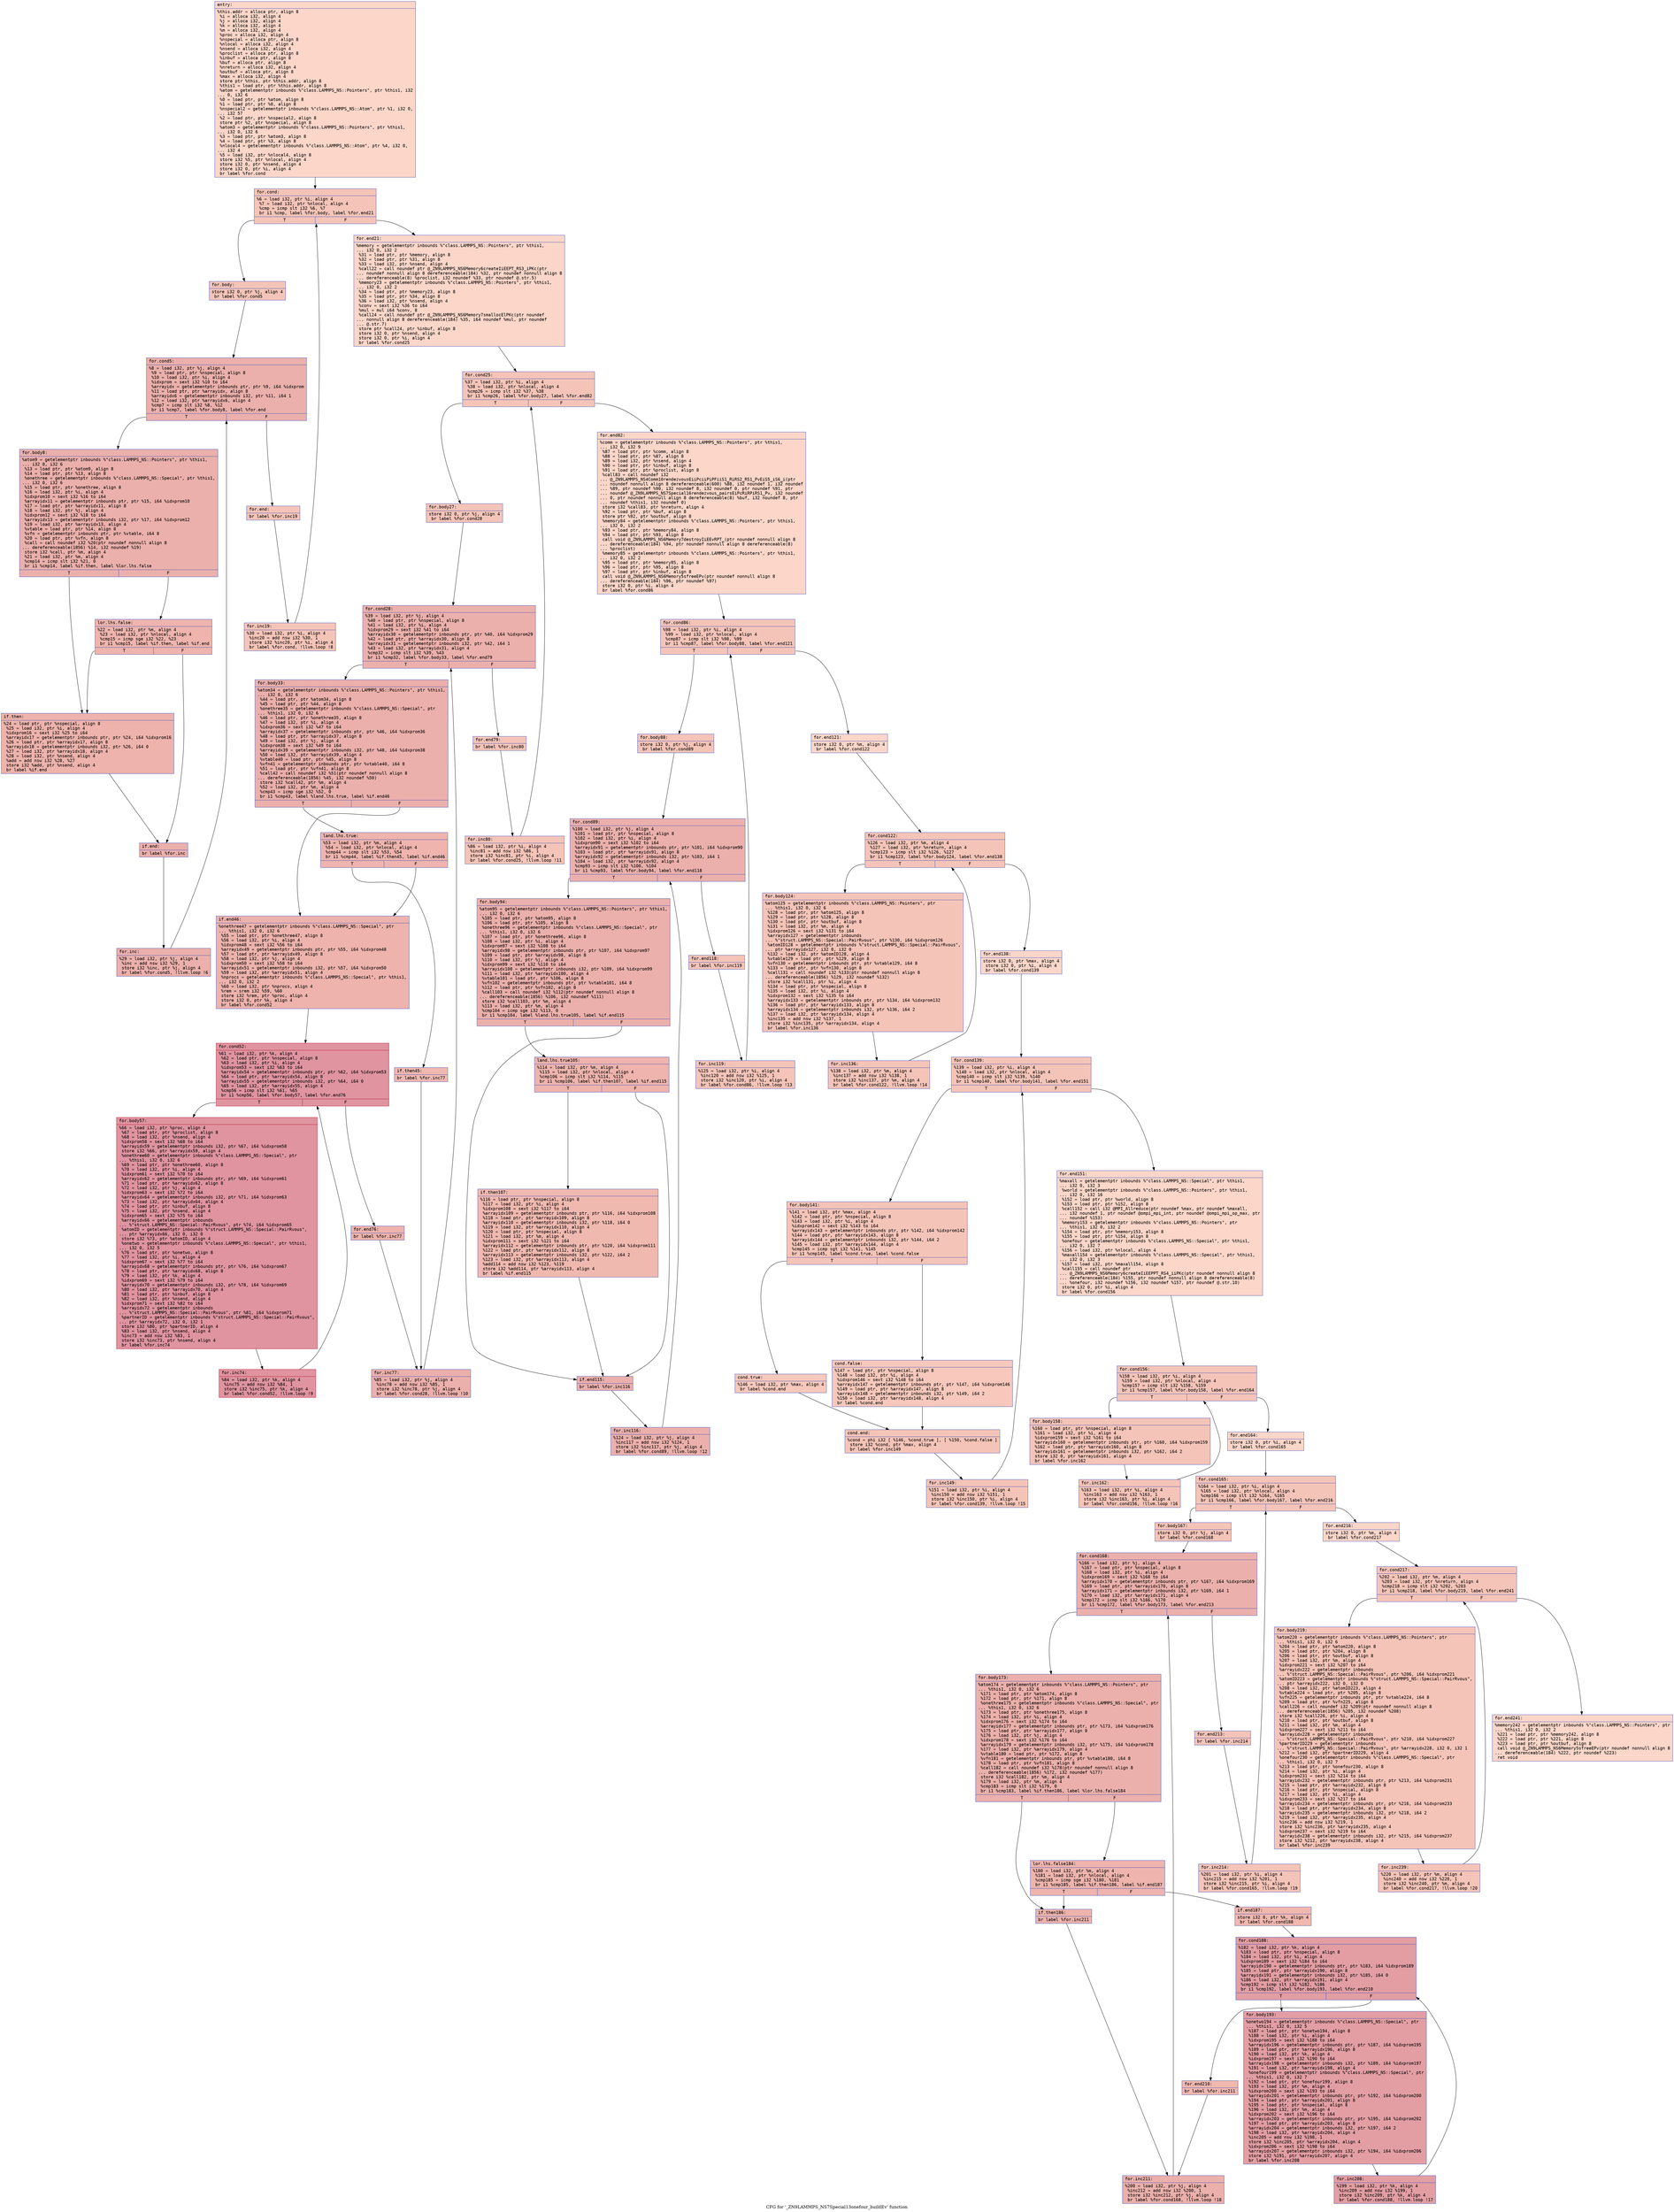 digraph "CFG for '_ZN9LAMMPS_NS7Special13onefour_buildEv' function" {
	label="CFG for '_ZN9LAMMPS_NS7Special13onefour_buildEv' function";

	Node0x555def897f60 [shape=record,color="#3d50c3ff", style=filled, fillcolor="#f6a38570" fontname="Courier",label="{entry:\l|  %this.addr = alloca ptr, align 8\l  %i = alloca i32, align 4\l  %j = alloca i32, align 4\l  %k = alloca i32, align 4\l  %m = alloca i32, align 4\l  %proc = alloca i32, align 4\l  %nspecial = alloca ptr, align 8\l  %nlocal = alloca i32, align 4\l  %nsend = alloca i32, align 4\l  %proclist = alloca ptr, align 8\l  %inbuf = alloca ptr, align 8\l  %buf = alloca ptr, align 8\l  %nreturn = alloca i32, align 4\l  %outbuf = alloca ptr, align 8\l  %max = alloca i32, align 4\l  store ptr %this, ptr %this.addr, align 8\l  %this1 = load ptr, ptr %this.addr, align 8\l  %atom = getelementptr inbounds %\"class.LAMMPS_NS::Pointers\", ptr %this1, i32\l... 0, i32 6\l  %0 = load ptr, ptr %atom, align 8\l  %1 = load ptr, ptr %0, align 8\l  %nspecial2 = getelementptr inbounds %\"class.LAMMPS_NS::Atom\", ptr %1, i32 0,\l... i32 57\l  %2 = load ptr, ptr %nspecial2, align 8\l  store ptr %2, ptr %nspecial, align 8\l  %atom3 = getelementptr inbounds %\"class.LAMMPS_NS::Pointers\", ptr %this1,\l... i32 0, i32 6\l  %3 = load ptr, ptr %atom3, align 8\l  %4 = load ptr, ptr %3, align 8\l  %nlocal4 = getelementptr inbounds %\"class.LAMMPS_NS::Atom\", ptr %4, i32 0,\l... i32 4\l  %5 = load i32, ptr %nlocal4, align 8\l  store i32 %5, ptr %nlocal, align 4\l  store i32 0, ptr %nsend, align 4\l  store i32 0, ptr %i, align 4\l  br label %for.cond\l}"];
	Node0x555def897f60 -> Node0x555def899460[tooltip="entry -> for.cond\nProbability 100.00%" ];
	Node0x555def899460 [shape=record,color="#3d50c3ff", style=filled, fillcolor="#e97a5f70" fontname="Courier",label="{for.cond:\l|  %6 = load i32, ptr %i, align 4\l  %7 = load i32, ptr %nlocal, align 4\l  %cmp = icmp slt i32 %6, %7\l  br i1 %cmp, label %for.body, label %for.end21\l|{<s0>T|<s1>F}}"];
	Node0x555def899460:s0 -> Node0x555def899700[tooltip="for.cond -> for.body\nProbability 96.88%" ];
	Node0x555def899460:s1 -> Node0x555def8985f0[tooltip="for.cond -> for.end21\nProbability 3.12%" ];
	Node0x555def899700 [shape=record,color="#3d50c3ff", style=filled, fillcolor="#e97a5f70" fontname="Courier",label="{for.body:\l|  store i32 0, ptr %j, align 4\l  br label %for.cond5\l}"];
	Node0x555def899700 -> Node0x555def899b40[tooltip="for.body -> for.cond5\nProbability 100.00%" ];
	Node0x555def899b40 [shape=record,color="#3d50c3ff", style=filled, fillcolor="#d24b4070" fontname="Courier",label="{for.cond5:\l|  %8 = load i32, ptr %j, align 4\l  %9 = load ptr, ptr %nspecial, align 8\l  %10 = load i32, ptr %i, align 4\l  %idxprom = sext i32 %10 to i64\l  %arrayidx = getelementptr inbounds ptr, ptr %9, i64 %idxprom\l  %11 = load ptr, ptr %arrayidx, align 8\l  %arrayidx6 = getelementptr inbounds i32, ptr %11, i64 1\l  %12 = load i32, ptr %arrayidx6, align 4\l  %cmp7 = icmp slt i32 %8, %12\l  br i1 %cmp7, label %for.body8, label %for.end\l|{<s0>T|<s1>F}}"];
	Node0x555def899b40:s0 -> Node0x555def89a120[tooltip="for.cond5 -> for.body8\nProbability 96.88%" ];
	Node0x555def899b40:s1 -> Node0x555def89a1a0[tooltip="for.cond5 -> for.end\nProbability 3.12%" ];
	Node0x555def89a120 [shape=record,color="#3d50c3ff", style=filled, fillcolor="#d24b4070" fontname="Courier",label="{for.body8:\l|  %atom9 = getelementptr inbounds %\"class.LAMMPS_NS::Pointers\", ptr %this1,\l... i32 0, i32 6\l  %13 = load ptr, ptr %atom9, align 8\l  %14 = load ptr, ptr %13, align 8\l  %onethree = getelementptr inbounds %\"class.LAMMPS_NS::Special\", ptr %this1,\l... i32 0, i32 6\l  %15 = load ptr, ptr %onethree, align 8\l  %16 = load i32, ptr %i, align 4\l  %idxprom10 = sext i32 %16 to i64\l  %arrayidx11 = getelementptr inbounds ptr, ptr %15, i64 %idxprom10\l  %17 = load ptr, ptr %arrayidx11, align 8\l  %18 = load i32, ptr %j, align 4\l  %idxprom12 = sext i32 %18 to i64\l  %arrayidx13 = getelementptr inbounds i32, ptr %17, i64 %idxprom12\l  %19 = load i32, ptr %arrayidx13, align 4\l  %vtable = load ptr, ptr %14, align 8\l  %vfn = getelementptr inbounds ptr, ptr %vtable, i64 8\l  %20 = load ptr, ptr %vfn, align 8\l  %call = call noundef i32 %20(ptr noundef nonnull align 8\l... dereferenceable(1856) %14, i32 noundef %19)\l  store i32 %call, ptr %m, align 4\l  %21 = load i32, ptr %m, align 4\l  %cmp14 = icmp slt i32 %21, 0\l  br i1 %cmp14, label %if.then, label %lor.lhs.false\l|{<s0>T|<s1>F}}"];
	Node0x555def89a120:s0 -> Node0x555def89afd0[tooltip="for.body8 -> if.then\nProbability 37.50%" ];
	Node0x555def89a120:s1 -> Node0x555def89b040[tooltip="for.body8 -> lor.lhs.false\nProbability 62.50%" ];
	Node0x555def89b040 [shape=record,color="#3d50c3ff", style=filled, fillcolor="#d8564670" fontname="Courier",label="{lor.lhs.false:\l|  %22 = load i32, ptr %m, align 4\l  %23 = load i32, ptr %nlocal, align 4\l  %cmp15 = icmp sge i32 %22, %23\l  br i1 %cmp15, label %if.then, label %if.end\l|{<s0>T|<s1>F}}"];
	Node0x555def89b040:s0 -> Node0x555def89afd0[tooltip="lor.lhs.false -> if.then\nProbability 50.00%" ];
	Node0x555def89b040:s1 -> Node0x555def89b320[tooltip="lor.lhs.false -> if.end\nProbability 50.00%" ];
	Node0x555def89afd0 [shape=record,color="#3d50c3ff", style=filled, fillcolor="#d6524470" fontname="Courier",label="{if.then:\l|  %24 = load ptr, ptr %nspecial, align 8\l  %25 = load i32, ptr %i, align 4\l  %idxprom16 = sext i32 %25 to i64\l  %arrayidx17 = getelementptr inbounds ptr, ptr %24, i64 %idxprom16\l  %26 = load ptr, ptr %arrayidx17, align 8\l  %arrayidx18 = getelementptr inbounds i32, ptr %26, i64 0\l  %27 = load i32, ptr %arrayidx18, align 4\l  %28 = load i32, ptr %nsend, align 4\l  %add = add nsw i32 %28, %27\l  store i32 %add, ptr %nsend, align 4\l  br label %if.end\l}"];
	Node0x555def89afd0 -> Node0x555def89b320[tooltip="if.then -> if.end\nProbability 100.00%" ];
	Node0x555def89b320 [shape=record,color="#3d50c3ff", style=filled, fillcolor="#d24b4070" fontname="Courier",label="{if.end:\l|  br label %for.inc\l}"];
	Node0x555def89b320 -> Node0x555def89b7c0[tooltip="if.end -> for.inc\nProbability 100.00%" ];
	Node0x555def89b7c0 [shape=record,color="#3d50c3ff", style=filled, fillcolor="#d24b4070" fontname="Courier",label="{for.inc:\l|  %29 = load i32, ptr %j, align 4\l  %inc = add nsw i32 %29, 1\l  store i32 %inc, ptr %j, align 4\l  br label %for.cond5, !llvm.loop !6\l}"];
	Node0x555def89b7c0 -> Node0x555def899b40[tooltip="for.inc -> for.cond5\nProbability 100.00%" ];
	Node0x555def89a1a0 [shape=record,color="#3d50c3ff", style=filled, fillcolor="#e97a5f70" fontname="Courier",label="{for.end:\l|  br label %for.inc19\l}"];
	Node0x555def89a1a0 -> Node0x555def89bc10[tooltip="for.end -> for.inc19\nProbability 100.00%" ];
	Node0x555def89bc10 [shape=record,color="#3d50c3ff", style=filled, fillcolor="#e97a5f70" fontname="Courier",label="{for.inc19:\l|  %30 = load i32, ptr %i, align 4\l  %inc20 = add nsw i32 %30, 1\l  store i32 %inc20, ptr %i, align 4\l  br label %for.cond, !llvm.loop !8\l}"];
	Node0x555def89bc10 -> Node0x555def899460[tooltip="for.inc19 -> for.cond\nProbability 100.00%" ];
	Node0x555def8985f0 [shape=record,color="#3d50c3ff", style=filled, fillcolor="#f6a38570" fontname="Courier",label="{for.end21:\l|  %memory = getelementptr inbounds %\"class.LAMMPS_NS::Pointers\", ptr %this1,\l... i32 0, i32 2\l  %31 = load ptr, ptr %memory, align 8\l  %32 = load ptr, ptr %31, align 8\l  %33 = load i32, ptr %nsend, align 4\l  %call22 = call noundef ptr @_ZN9LAMMPS_NS6Memory6createIiEEPT_RS3_iPKc(ptr\l... noundef nonnull align 8 dereferenceable(184) %32, ptr noundef nonnull align 8\l... dereferenceable(8) %proclist, i32 noundef %33, ptr noundef @.str.5)\l  %memory23 = getelementptr inbounds %\"class.LAMMPS_NS::Pointers\", ptr %this1,\l... i32 0, i32 2\l  %34 = load ptr, ptr %memory23, align 8\l  %35 = load ptr, ptr %34, align 8\l  %36 = load i32, ptr %nsend, align 4\l  %conv = sext i32 %36 to i64\l  %mul = mul i64 %conv, 8\l  %call24 = call noundef ptr @_ZN9LAMMPS_NS6Memory7smallocElPKc(ptr noundef\l... nonnull align 8 dereferenceable(184) %35, i64 noundef %mul, ptr noundef\l... @.str.7)\l  store ptr %call24, ptr %inbuf, align 8\l  store i32 0, ptr %nsend, align 4\l  store i32 0, ptr %i, align 4\l  br label %for.cond25\l}"];
	Node0x555def8985f0 -> Node0x555def8c00a0[tooltip="for.end21 -> for.cond25\nProbability 100.00%" ];
	Node0x555def8c00a0 [shape=record,color="#3d50c3ff", style=filled, fillcolor="#e97a5f70" fontname="Courier",label="{for.cond25:\l|  %37 = load i32, ptr %i, align 4\l  %38 = load i32, ptr %nlocal, align 4\l  %cmp26 = icmp slt i32 %37, %38\l  br i1 %cmp26, label %for.body27, label %for.end82\l|{<s0>T|<s1>F}}"];
	Node0x555def8c00a0:s0 -> Node0x555def8c02f0[tooltip="for.cond25 -> for.body27\nProbability 96.88%" ];
	Node0x555def8c00a0:s1 -> Node0x555def8c0340[tooltip="for.cond25 -> for.end82\nProbability 3.12%" ];
	Node0x555def8c02f0 [shape=record,color="#3d50c3ff", style=filled, fillcolor="#e97a5f70" fontname="Courier",label="{for.body27:\l|  store i32 0, ptr %j, align 4\l  br label %for.cond28\l}"];
	Node0x555def8c02f0 -> Node0x555def8c0510[tooltip="for.body27 -> for.cond28\nProbability 100.00%" ];
	Node0x555def8c0510 [shape=record,color="#3d50c3ff", style=filled, fillcolor="#d24b4070" fontname="Courier",label="{for.cond28:\l|  %39 = load i32, ptr %j, align 4\l  %40 = load ptr, ptr %nspecial, align 8\l  %41 = load i32, ptr %i, align 4\l  %idxprom29 = sext i32 %41 to i64\l  %arrayidx30 = getelementptr inbounds ptr, ptr %40, i64 %idxprom29\l  %42 = load ptr, ptr %arrayidx30, align 8\l  %arrayidx31 = getelementptr inbounds i32, ptr %42, i64 1\l  %43 = load i32, ptr %arrayidx31, align 4\l  %cmp32 = icmp slt i32 %39, %43\l  br i1 %cmp32, label %for.body33, label %for.end79\l|{<s0>T|<s1>F}}"];
	Node0x555def8c0510:s0 -> Node0x555def8c0b70[tooltip="for.cond28 -> for.body33\nProbability 96.88%" ];
	Node0x555def8c0510:s1 -> Node0x555def8c0bf0[tooltip="for.cond28 -> for.end79\nProbability 3.12%" ];
	Node0x555def8c0b70 [shape=record,color="#3d50c3ff", style=filled, fillcolor="#d24b4070" fontname="Courier",label="{for.body33:\l|  %atom34 = getelementptr inbounds %\"class.LAMMPS_NS::Pointers\", ptr %this1,\l... i32 0, i32 6\l  %44 = load ptr, ptr %atom34, align 8\l  %45 = load ptr, ptr %44, align 8\l  %onethree35 = getelementptr inbounds %\"class.LAMMPS_NS::Special\", ptr\l... %this1, i32 0, i32 6\l  %46 = load ptr, ptr %onethree35, align 8\l  %47 = load i32, ptr %i, align 4\l  %idxprom36 = sext i32 %47 to i64\l  %arrayidx37 = getelementptr inbounds ptr, ptr %46, i64 %idxprom36\l  %48 = load ptr, ptr %arrayidx37, align 8\l  %49 = load i32, ptr %j, align 4\l  %idxprom38 = sext i32 %49 to i64\l  %arrayidx39 = getelementptr inbounds i32, ptr %48, i64 %idxprom38\l  %50 = load i32, ptr %arrayidx39, align 4\l  %vtable40 = load ptr, ptr %45, align 8\l  %vfn41 = getelementptr inbounds ptr, ptr %vtable40, i64 8\l  %51 = load ptr, ptr %vfn41, align 8\l  %call42 = call noundef i32 %51(ptr noundef nonnull align 8\l... dereferenceable(1856) %45, i32 noundef %50)\l  store i32 %call42, ptr %m, align 4\l  %52 = load i32, ptr %m, align 4\l  %cmp43 = icmp sge i32 %52, 0\l  br i1 %cmp43, label %land.lhs.true, label %if.end46\l|{<s0>T|<s1>F}}"];
	Node0x555def8c0b70:s0 -> Node0x555def8c2250[tooltip="for.body33 -> land.lhs.true\nProbability 50.00%" ];
	Node0x555def8c0b70:s1 -> Node0x555def8c22d0[tooltip="for.body33 -> if.end46\nProbability 50.00%" ];
	Node0x555def8c2250 [shape=record,color="#3d50c3ff", style=filled, fillcolor="#d8564670" fontname="Courier",label="{land.lhs.true:\l|  %53 = load i32, ptr %m, align 4\l  %54 = load i32, ptr %nlocal, align 4\l  %cmp44 = icmp slt i32 %53, %54\l  br i1 %cmp44, label %if.then45, label %if.end46\l|{<s0>T|<s1>F}}"];
	Node0x555def8c2250:s0 -> Node0x555def8c25b0[tooltip="land.lhs.true -> if.then45\nProbability 50.00%" ];
	Node0x555def8c2250:s1 -> Node0x555def8c22d0[tooltip="land.lhs.true -> if.end46\nProbability 50.00%" ];
	Node0x555def8c25b0 [shape=record,color="#3d50c3ff", style=filled, fillcolor="#de614d70" fontname="Courier",label="{if.then45:\l|  br label %for.inc77\l}"];
	Node0x555def8c25b0 -> Node0x555def8c26e0[tooltip="if.then45 -> for.inc77\nProbability 100.00%" ];
	Node0x555def8c22d0 [shape=record,color="#3d50c3ff", style=filled, fillcolor="#d6524470" fontname="Courier",label="{if.end46:\l|  %onethree47 = getelementptr inbounds %\"class.LAMMPS_NS::Special\", ptr\l... %this1, i32 0, i32 6\l  %55 = load ptr, ptr %onethree47, align 8\l  %56 = load i32, ptr %i, align 4\l  %idxprom48 = sext i32 %56 to i64\l  %arrayidx49 = getelementptr inbounds ptr, ptr %55, i64 %idxprom48\l  %57 = load ptr, ptr %arrayidx49, align 8\l  %58 = load i32, ptr %j, align 4\l  %idxprom50 = sext i32 %58 to i64\l  %arrayidx51 = getelementptr inbounds i32, ptr %57, i64 %idxprom50\l  %59 = load i32, ptr %arrayidx51, align 4\l  %nprocs = getelementptr inbounds %\"class.LAMMPS_NS::Special\", ptr %this1,\l... i32 0, i32 2\l  %60 = load i32, ptr %nprocs, align 4\l  %rem = srem i32 %59, %60\l  store i32 %rem, ptr %proc, align 4\l  store i32 0, ptr %k, align 4\l  br label %for.cond52\l}"];
	Node0x555def8c22d0 -> Node0x555def8c3170[tooltip="if.end46 -> for.cond52\nProbability 100.00%" ];
	Node0x555def8c3170 [shape=record,color="#b70d28ff", style=filled, fillcolor="#b70d2870" fontname="Courier",label="{for.cond52:\l|  %61 = load i32, ptr %k, align 4\l  %62 = load ptr, ptr %nspecial, align 8\l  %63 = load i32, ptr %i, align 4\l  %idxprom53 = sext i32 %63 to i64\l  %arrayidx54 = getelementptr inbounds ptr, ptr %62, i64 %idxprom53\l  %64 = load ptr, ptr %arrayidx54, align 8\l  %arrayidx55 = getelementptr inbounds i32, ptr %64, i64 0\l  %65 = load i32, ptr %arrayidx55, align 4\l  %cmp56 = icmp slt i32 %61, %65\l  br i1 %cmp56, label %for.body57, label %for.end76\l|{<s0>T|<s1>F}}"];
	Node0x555def8c3170:s0 -> Node0x555def8bee30[tooltip="for.cond52 -> for.body57\nProbability 96.88%" ];
	Node0x555def8c3170:s1 -> Node0x555def8beeb0[tooltip="for.cond52 -> for.end76\nProbability 3.12%" ];
	Node0x555def8bee30 [shape=record,color="#b70d28ff", style=filled, fillcolor="#b70d2870" fontname="Courier",label="{for.body57:\l|  %66 = load i32, ptr %proc, align 4\l  %67 = load ptr, ptr %proclist, align 8\l  %68 = load i32, ptr %nsend, align 4\l  %idxprom58 = sext i32 %68 to i64\l  %arrayidx59 = getelementptr inbounds i32, ptr %67, i64 %idxprom58\l  store i32 %66, ptr %arrayidx59, align 4\l  %onethree60 = getelementptr inbounds %\"class.LAMMPS_NS::Special\", ptr\l... %this1, i32 0, i32 6\l  %69 = load ptr, ptr %onethree60, align 8\l  %70 = load i32, ptr %i, align 4\l  %idxprom61 = sext i32 %70 to i64\l  %arrayidx62 = getelementptr inbounds ptr, ptr %69, i64 %idxprom61\l  %71 = load ptr, ptr %arrayidx62, align 8\l  %72 = load i32, ptr %j, align 4\l  %idxprom63 = sext i32 %72 to i64\l  %arrayidx64 = getelementptr inbounds i32, ptr %71, i64 %idxprom63\l  %73 = load i32, ptr %arrayidx64, align 4\l  %74 = load ptr, ptr %inbuf, align 8\l  %75 = load i32, ptr %nsend, align 4\l  %idxprom65 = sext i32 %75 to i64\l  %arrayidx66 = getelementptr inbounds\l... %\"struct.LAMMPS_NS::Special::PairRvous\", ptr %74, i64 %idxprom65\l  %atomID = getelementptr inbounds %\"struct.LAMMPS_NS::Special::PairRvous\",\l... ptr %arrayidx66, i32 0, i32 0\l  store i32 %73, ptr %atomID, align 4\l  %onetwo = getelementptr inbounds %\"class.LAMMPS_NS::Special\", ptr %this1,\l... i32 0, i32 5\l  %76 = load ptr, ptr %onetwo, align 8\l  %77 = load i32, ptr %i, align 4\l  %idxprom67 = sext i32 %77 to i64\l  %arrayidx68 = getelementptr inbounds ptr, ptr %76, i64 %idxprom67\l  %78 = load ptr, ptr %arrayidx68, align 8\l  %79 = load i32, ptr %k, align 4\l  %idxprom69 = sext i32 %79 to i64\l  %arrayidx70 = getelementptr inbounds i32, ptr %78, i64 %idxprom69\l  %80 = load i32, ptr %arrayidx70, align 4\l  %81 = load ptr, ptr %inbuf, align 8\l  %82 = load i32, ptr %nsend, align 4\l  %idxprom71 = sext i32 %82 to i64\l  %arrayidx72 = getelementptr inbounds\l... %\"struct.LAMMPS_NS::Special::PairRvous\", ptr %81, i64 %idxprom71\l  %partnerID = getelementptr inbounds %\"struct.LAMMPS_NS::Special::PairRvous\",\l... ptr %arrayidx72, i32 0, i32 1\l  store i32 %80, ptr %partnerID, align 4\l  %83 = load i32, ptr %nsend, align 4\l  %inc73 = add nsw i32 %83, 1\l  store i32 %inc73, ptr %nsend, align 4\l  br label %for.inc74\l}"];
	Node0x555def8bee30 -> Node0x555def8c5960[tooltip="for.body57 -> for.inc74\nProbability 100.00%" ];
	Node0x555def8c5960 [shape=record,color="#b70d28ff", style=filled, fillcolor="#b70d2870" fontname="Courier",label="{for.inc74:\l|  %84 = load i32, ptr %k, align 4\l  %inc75 = add nsw i32 %84, 1\l  store i32 %inc75, ptr %k, align 4\l  br label %for.cond52, !llvm.loop !9\l}"];
	Node0x555def8c5960 -> Node0x555def8c3170[tooltip="for.inc74 -> for.cond52\nProbability 100.00%" ];
	Node0x555def8beeb0 [shape=record,color="#3d50c3ff", style=filled, fillcolor="#d6524470" fontname="Courier",label="{for.end76:\l|  br label %for.inc77\l}"];
	Node0x555def8beeb0 -> Node0x555def8c26e0[tooltip="for.end76 -> for.inc77\nProbability 100.00%" ];
	Node0x555def8c26e0 [shape=record,color="#3d50c3ff", style=filled, fillcolor="#d24b4070" fontname="Courier",label="{for.inc77:\l|  %85 = load i32, ptr %j, align 4\l  %inc78 = add nsw i32 %85, 1\l  store i32 %inc78, ptr %j, align 4\l  br label %for.cond28, !llvm.loop !10\l}"];
	Node0x555def8c26e0 -> Node0x555def8c0510[tooltip="for.inc77 -> for.cond28\nProbability 100.00%" ];
	Node0x555def8c0bf0 [shape=record,color="#3d50c3ff", style=filled, fillcolor="#e97a5f70" fontname="Courier",label="{for.end79:\l|  br label %for.inc80\l}"];
	Node0x555def8c0bf0 -> Node0x555def8c6160[tooltip="for.end79 -> for.inc80\nProbability 100.00%" ];
	Node0x555def8c6160 [shape=record,color="#3d50c3ff", style=filled, fillcolor="#e97a5f70" fontname="Courier",label="{for.inc80:\l|  %86 = load i32, ptr %i, align 4\l  %inc81 = add nsw i32 %86, 1\l  store i32 %inc81, ptr %i, align 4\l  br label %for.cond25, !llvm.loop !11\l}"];
	Node0x555def8c6160 -> Node0x555def8c00a0[tooltip="for.inc80 -> for.cond25\nProbability 100.00%" ];
	Node0x555def8c0340 [shape=record,color="#3d50c3ff", style=filled, fillcolor="#f6a38570" fontname="Courier",label="{for.end82:\l|  %comm = getelementptr inbounds %\"class.LAMMPS_NS::Pointers\", ptr %this1,\l... i32 0, i32 9\l  %87 = load ptr, ptr %comm, align 8\l  %88 = load ptr, ptr %87, align 8\l  %89 = load i32, ptr %nsend, align 4\l  %90 = load ptr, ptr %inbuf, align 8\l  %91 = load ptr, ptr %proclist, align 8\l  %call83 = call noundef i32\l... @_ZN9LAMMPS_NS4Comm10rendezvousEiiPciiPiPFiiS1_RiRS2_RS1_PvEiS5_iS6_i(ptr\l... noundef nonnull align 8 dereferenceable(600) %88, i32 noundef 1, i32 noundef\l... %89, ptr noundef %90, i32 noundef 8, i32 noundef 0, ptr noundef %91, ptr\l... noundef @_ZN9LAMMPS_NS7Special16rendezvous_pairsEiPcRiRPiRS1_Pv, i32 noundef\l... 0, ptr noundef nonnull align 8 dereferenceable(8) %buf, i32 noundef 8, ptr\l... noundef %this1, i32 noundef 0)\l  store i32 %call83, ptr %nreturn, align 4\l  %92 = load ptr, ptr %buf, align 8\l  store ptr %92, ptr %outbuf, align 8\l  %memory84 = getelementptr inbounds %\"class.LAMMPS_NS::Pointers\", ptr %this1,\l... i32 0, i32 2\l  %93 = load ptr, ptr %memory84, align 8\l  %94 = load ptr, ptr %93, align 8\l  call void @_ZN9LAMMPS_NS6Memory7destroyIiEEvRPT_(ptr noundef nonnull align 8\l... dereferenceable(184) %94, ptr noundef nonnull align 8 dereferenceable(8)\l... %proclist)\l  %memory85 = getelementptr inbounds %\"class.LAMMPS_NS::Pointers\", ptr %this1,\l... i32 0, i32 2\l  %95 = load ptr, ptr %memory85, align 8\l  %96 = load ptr, ptr %95, align 8\l  %97 = load ptr, ptr %inbuf, align 8\l  call void @_ZN9LAMMPS_NS6Memory5sfreeEPv(ptr noundef nonnull align 8\l... dereferenceable(184) %96, ptr noundef %97)\l  store i32 0, ptr %i, align 4\l  br label %for.cond86\l}"];
	Node0x555def8c0340 -> Node0x555def8c13d0[tooltip="for.end82 -> for.cond86\nProbability 100.00%" ];
	Node0x555def8c13d0 [shape=record,color="#3d50c3ff", style=filled, fillcolor="#e97a5f70" fontname="Courier",label="{for.cond86:\l|  %98 = load i32, ptr %i, align 4\l  %99 = load i32, ptr %nlocal, align 4\l  %cmp87 = icmp slt i32 %98, %99\l  br i1 %cmp87, label %for.body88, label %for.end121\l|{<s0>T|<s1>F}}"];
	Node0x555def8c13d0:s0 -> Node0x555def8c1590[tooltip="for.cond86 -> for.body88\nProbability 96.88%" ];
	Node0x555def8c13d0:s1 -> Node0x555def8c15e0[tooltip="for.cond86 -> for.end121\nProbability 3.12%" ];
	Node0x555def8c1590 [shape=record,color="#3d50c3ff", style=filled, fillcolor="#e97a5f70" fontname="Courier",label="{for.body88:\l|  store i32 0, ptr %j, align 4\l  br label %for.cond89\l}"];
	Node0x555def8c1590 -> Node0x555def8c17b0[tooltip="for.body88 -> for.cond89\nProbability 100.00%" ];
	Node0x555def8c17b0 [shape=record,color="#3d50c3ff", style=filled, fillcolor="#d24b4070" fontname="Courier",label="{for.cond89:\l|  %100 = load i32, ptr %j, align 4\l  %101 = load ptr, ptr %nspecial, align 8\l  %102 = load i32, ptr %i, align 4\l  %idxprom90 = sext i32 %102 to i64\l  %arrayidx91 = getelementptr inbounds ptr, ptr %101, i64 %idxprom90\l  %103 = load ptr, ptr %arrayidx91, align 8\l  %arrayidx92 = getelementptr inbounds i32, ptr %103, i64 1\l  %104 = load i32, ptr %arrayidx92, align 4\l  %cmp93 = icmp slt i32 %100, %104\l  br i1 %cmp93, label %for.body94, label %for.end118\l|{<s0>T|<s1>F}}"];
	Node0x555def8c17b0:s0 -> Node0x555def8c8910[tooltip="for.cond89 -> for.body94\nProbability 96.88%" ];
	Node0x555def8c17b0:s1 -> Node0x555def8c8990[tooltip="for.cond89 -> for.end118\nProbability 3.12%" ];
	Node0x555def8c8910 [shape=record,color="#3d50c3ff", style=filled, fillcolor="#d24b4070" fontname="Courier",label="{for.body94:\l|  %atom95 = getelementptr inbounds %\"class.LAMMPS_NS::Pointers\", ptr %this1,\l... i32 0, i32 6\l  %105 = load ptr, ptr %atom95, align 8\l  %106 = load ptr, ptr %105, align 8\l  %onethree96 = getelementptr inbounds %\"class.LAMMPS_NS::Special\", ptr\l... %this1, i32 0, i32 6\l  %107 = load ptr, ptr %onethree96, align 8\l  %108 = load i32, ptr %i, align 4\l  %idxprom97 = sext i32 %108 to i64\l  %arrayidx98 = getelementptr inbounds ptr, ptr %107, i64 %idxprom97\l  %109 = load ptr, ptr %arrayidx98, align 8\l  %110 = load i32, ptr %j, align 4\l  %idxprom99 = sext i32 %110 to i64\l  %arrayidx100 = getelementptr inbounds i32, ptr %109, i64 %idxprom99\l  %111 = load i32, ptr %arrayidx100, align 4\l  %vtable101 = load ptr, ptr %106, align 8\l  %vfn102 = getelementptr inbounds ptr, ptr %vtable101, i64 8\l  %112 = load ptr, ptr %vfn102, align 8\l  %call103 = call noundef i32 %112(ptr noundef nonnull align 8\l... dereferenceable(1856) %106, i32 noundef %111)\l  store i32 %call103, ptr %m, align 4\l  %113 = load i32, ptr %m, align 4\l  %cmp104 = icmp sge i32 %113, 0\l  br i1 %cmp104, label %land.lhs.true105, label %if.end115\l|{<s0>T|<s1>F}}"];
	Node0x555def8c8910:s0 -> Node0x555def830b60[tooltip="for.body94 -> land.lhs.true105\nProbability 50.00%" ];
	Node0x555def8c8910:s1 -> Node0x555def830c00[tooltip="for.body94 -> if.end115\nProbability 50.00%" ];
	Node0x555def830b60 [shape=record,color="#3d50c3ff", style=filled, fillcolor="#d8564670" fontname="Courier",label="{land.lhs.true105:\l|  %114 = load i32, ptr %m, align 4\l  %115 = load i32, ptr %nlocal, align 4\l  %cmp106 = icmp slt i32 %114, %115\l  br i1 %cmp106, label %if.then107, label %if.end115\l|{<s0>T|<s1>F}}"];
	Node0x555def830b60:s0 -> Node0x555def830ef0[tooltip="land.lhs.true105 -> if.then107\nProbability 50.00%" ];
	Node0x555def830b60:s1 -> Node0x555def830c00[tooltip="land.lhs.true105 -> if.end115\nProbability 50.00%" ];
	Node0x555def830ef0 [shape=record,color="#3d50c3ff", style=filled, fillcolor="#de614d70" fontname="Courier",label="{if.then107:\l|  %116 = load ptr, ptr %nspecial, align 8\l  %117 = load i32, ptr %i, align 4\l  %idxprom108 = sext i32 %117 to i64\l  %arrayidx109 = getelementptr inbounds ptr, ptr %116, i64 %idxprom108\l  %118 = load ptr, ptr %arrayidx109, align 8\l  %arrayidx110 = getelementptr inbounds i32, ptr %118, i64 0\l  %119 = load i32, ptr %arrayidx110, align 4\l  %120 = load ptr, ptr %nspecial, align 8\l  %121 = load i32, ptr %m, align 4\l  %idxprom111 = sext i32 %121 to i64\l  %arrayidx112 = getelementptr inbounds ptr, ptr %120, i64 %idxprom111\l  %122 = load ptr, ptr %arrayidx112, align 8\l  %arrayidx113 = getelementptr inbounds i32, ptr %122, i64 2\l  %123 = load i32, ptr %arrayidx113, align 4\l  %add114 = add nsw i32 %123, %119\l  store i32 %add114, ptr %arrayidx113, align 4\l  br label %if.end115\l}"];
	Node0x555def830ef0 -> Node0x555def830c00[tooltip="if.then107 -> if.end115\nProbability 100.00%" ];
	Node0x555def830c00 [shape=record,color="#3d50c3ff", style=filled, fillcolor="#d24b4070" fontname="Courier",label="{if.end115:\l|  br label %for.inc116\l}"];
	Node0x555def830c00 -> Node0x555def831a00[tooltip="if.end115 -> for.inc116\nProbability 100.00%" ];
	Node0x555def831a00 [shape=record,color="#3d50c3ff", style=filled, fillcolor="#d24b4070" fontname="Courier",label="{for.inc116:\l|  %124 = load i32, ptr %j, align 4\l  %inc117 = add nsw i32 %124, 1\l  store i32 %inc117, ptr %j, align 4\l  br label %for.cond89, !llvm.loop !12\l}"];
	Node0x555def831a00 -> Node0x555def8c17b0[tooltip="for.inc116 -> for.cond89\nProbability 100.00%" ];
	Node0x555def8c8990 [shape=record,color="#3d50c3ff", style=filled, fillcolor="#e97a5f70" fontname="Courier",label="{for.end118:\l|  br label %for.inc119\l}"];
	Node0x555def8c8990 -> Node0x555def831e00[tooltip="for.end118 -> for.inc119\nProbability 100.00%" ];
	Node0x555def831e00 [shape=record,color="#3d50c3ff", style=filled, fillcolor="#e97a5f70" fontname="Courier",label="{for.inc119:\l|  %125 = load i32, ptr %i, align 4\l  %inc120 = add nsw i32 %125, 1\l  store i32 %inc120, ptr %i, align 4\l  br label %for.cond86, !llvm.loop !13\l}"];
	Node0x555def831e00 -> Node0x555def8c13d0[tooltip="for.inc119 -> for.cond86\nProbability 100.00%" ];
	Node0x555def8c15e0 [shape=record,color="#3d50c3ff", style=filled, fillcolor="#f6a38570" fontname="Courier",label="{for.end121:\l|  store i32 0, ptr %m, align 4\l  br label %for.cond122\l}"];
	Node0x555def8c15e0 -> Node0x555def832320[tooltip="for.end121 -> for.cond122\nProbability 100.00%" ];
	Node0x555def832320 [shape=record,color="#3d50c3ff", style=filled, fillcolor="#e97a5f70" fontname="Courier",label="{for.cond122:\l|  %126 = load i32, ptr %m, align 4\l  %127 = load i32, ptr %nreturn, align 4\l  %cmp123 = icmp slt i32 %126, %127\l  br i1 %cmp123, label %for.body124, label %for.end138\l|{<s0>T|<s1>F}}"];
	Node0x555def832320:s0 -> Node0x555def8325c0[tooltip="for.cond122 -> for.body124\nProbability 96.88%" ];
	Node0x555def832320:s1 -> Node0x555def832640[tooltip="for.cond122 -> for.end138\nProbability 3.12%" ];
	Node0x555def8325c0 [shape=record,color="#3d50c3ff", style=filled, fillcolor="#e97a5f70" fontname="Courier",label="{for.body124:\l|  %atom125 = getelementptr inbounds %\"class.LAMMPS_NS::Pointers\", ptr\l... %this1, i32 0, i32 6\l  %128 = load ptr, ptr %atom125, align 8\l  %129 = load ptr, ptr %128, align 8\l  %130 = load ptr, ptr %outbuf, align 8\l  %131 = load i32, ptr %m, align 4\l  %idxprom126 = sext i32 %131 to i64\l  %arrayidx127 = getelementptr inbounds\l... %\"struct.LAMMPS_NS::Special::PairRvous\", ptr %130, i64 %idxprom126\l  %atomID128 = getelementptr inbounds %\"struct.LAMMPS_NS::Special::PairRvous\",\l... ptr %arrayidx127, i32 0, i32 0\l  %132 = load i32, ptr %atomID128, align 4\l  %vtable129 = load ptr, ptr %129, align 8\l  %vfn130 = getelementptr inbounds ptr, ptr %vtable129, i64 8\l  %133 = load ptr, ptr %vfn130, align 8\l  %call131 = call noundef i32 %133(ptr noundef nonnull align 8\l... dereferenceable(1856) %129, i32 noundef %132)\l  store i32 %call131, ptr %i, align 4\l  %134 = load ptr, ptr %nspecial, align 8\l  %135 = load i32, ptr %i, align 4\l  %idxprom132 = sext i32 %135 to i64\l  %arrayidx133 = getelementptr inbounds ptr, ptr %134, i64 %idxprom132\l  %136 = load ptr, ptr %arrayidx133, align 8\l  %arrayidx134 = getelementptr inbounds i32, ptr %136, i64 2\l  %137 = load i32, ptr %arrayidx134, align 4\l  %inc135 = add nsw i32 %137, 1\l  store i32 %inc135, ptr %arrayidx134, align 4\l  br label %for.inc136\l}"];
	Node0x555def8325c0 -> Node0x555def833680[tooltip="for.body124 -> for.inc136\nProbability 100.00%" ];
	Node0x555def833680 [shape=record,color="#3d50c3ff", style=filled, fillcolor="#e97a5f70" fontname="Courier",label="{for.inc136:\l|  %138 = load i32, ptr %m, align 4\l  %inc137 = add nsw i32 %138, 1\l  store i32 %inc137, ptr %m, align 4\l  br label %for.cond122, !llvm.loop !14\l}"];
	Node0x555def833680 -> Node0x555def832320[tooltip="for.inc136 -> for.cond122\nProbability 100.00%" ];
	Node0x555def832640 [shape=record,color="#3d50c3ff", style=filled, fillcolor="#f6a38570" fontname="Courier",label="{for.end138:\l|  store i32 0, ptr %max, align 4\l  store i32 0, ptr %i, align 4\l  br label %for.cond139\l}"];
	Node0x555def832640 -> Node0x555def833c40[tooltip="for.end138 -> for.cond139\nProbability 100.00%" ];
	Node0x555def833c40 [shape=record,color="#3d50c3ff", style=filled, fillcolor="#e97a5f70" fontname="Courier",label="{for.cond139:\l|  %139 = load i32, ptr %i, align 4\l  %140 = load i32, ptr %nlocal, align 4\l  %cmp140 = icmp slt i32 %139, %140\l  br i1 %cmp140, label %for.body141, label %for.end151\l|{<s0>T|<s1>F}}"];
	Node0x555def833c40:s0 -> Node0x555def833ee0[tooltip="for.cond139 -> for.body141\nProbability 96.88%" ];
	Node0x555def833c40:s1 -> Node0x555def833f60[tooltip="for.cond139 -> for.end151\nProbability 3.12%" ];
	Node0x555def833ee0 [shape=record,color="#3d50c3ff", style=filled, fillcolor="#e97a5f70" fontname="Courier",label="{for.body141:\l|  %141 = load i32, ptr %max, align 4\l  %142 = load ptr, ptr %nspecial, align 8\l  %143 = load i32, ptr %i, align 4\l  %idxprom142 = sext i32 %143 to i64\l  %arrayidx143 = getelementptr inbounds ptr, ptr %142, i64 %idxprom142\l  %144 = load ptr, ptr %arrayidx143, align 8\l  %arrayidx144 = getelementptr inbounds i32, ptr %144, i64 2\l  %145 = load i32, ptr %arrayidx144, align 4\l  %cmp145 = icmp sgt i32 %141, %145\l  br i1 %cmp145, label %cond.true, label %cond.false\l|{<s0>T|<s1>F}}"];
	Node0x555def833ee0:s0 -> Node0x555def834600[tooltip="for.body141 -> cond.true\nProbability 50.00%" ];
	Node0x555def833ee0:s1 -> Node0x555def834680[tooltip="for.body141 -> cond.false\nProbability 50.00%" ];
	Node0x555def834600 [shape=record,color="#3d50c3ff", style=filled, fillcolor="#ed836670" fontname="Courier",label="{cond.true:\l|  %146 = load i32, ptr %max, align 4\l  br label %cond.end\l}"];
	Node0x555def834600 -> Node0x555def834830[tooltip="cond.true -> cond.end\nProbability 100.00%" ];
	Node0x555def834680 [shape=record,color="#3d50c3ff", style=filled, fillcolor="#ed836670" fontname="Courier",label="{cond.false:\l|  %147 = load ptr, ptr %nspecial, align 8\l  %148 = load i32, ptr %i, align 4\l  %idxprom146 = sext i32 %148 to i64\l  %arrayidx147 = getelementptr inbounds ptr, ptr %147, i64 %idxprom146\l  %149 = load ptr, ptr %arrayidx147, align 8\l  %arrayidx148 = getelementptr inbounds i32, ptr %149, i64 2\l  %150 = load i32, ptr %arrayidx148, align 4\l  br label %cond.end\l}"];
	Node0x555def834680 -> Node0x555def834830[tooltip="cond.false -> cond.end\nProbability 100.00%" ];
	Node0x555def834830 [shape=record,color="#3d50c3ff", style=filled, fillcolor="#e97a5f70" fontname="Courier",label="{cond.end:\l|  %cond = phi i32 [ %146, %cond.true ], [ %150, %cond.false ]\l  store i32 %cond, ptr %max, align 4\l  br label %for.inc149\l}"];
	Node0x555def834830 -> Node0x555def8c3b30[tooltip="cond.end -> for.inc149\nProbability 100.00%" ];
	Node0x555def8c3b30 [shape=record,color="#3d50c3ff", style=filled, fillcolor="#e97a5f70" fontname="Courier",label="{for.inc149:\l|  %151 = load i32, ptr %i, align 4\l  %inc150 = add nsw i32 %151, 1\l  store i32 %inc150, ptr %i, align 4\l  br label %for.cond139, !llvm.loop !15\l}"];
	Node0x555def8c3b30 -> Node0x555def833c40[tooltip="for.inc149 -> for.cond139\nProbability 100.00%" ];
	Node0x555def833f60 [shape=record,color="#3d50c3ff", style=filled, fillcolor="#f6a38570" fontname="Courier",label="{for.end151:\l|  %maxall = getelementptr inbounds %\"class.LAMMPS_NS::Special\", ptr %this1,\l... i32 0, i32 3\l  %world = getelementptr inbounds %\"class.LAMMPS_NS::Pointers\", ptr %this1,\l... i32 0, i32 16\l  %152 = load ptr, ptr %world, align 8\l  %153 = load ptr, ptr %152, align 8\l  %call152 = call i32 @MPI_Allreduce(ptr noundef %max, ptr noundef %maxall,\l... i32 noundef 1, ptr noundef @ompi_mpi_int, ptr noundef @ompi_mpi_op_max, ptr\l... noundef %153)\l  %memory153 = getelementptr inbounds %\"class.LAMMPS_NS::Pointers\", ptr\l... %this1, i32 0, i32 2\l  %154 = load ptr, ptr %memory153, align 8\l  %155 = load ptr, ptr %154, align 8\l  %onefour = getelementptr inbounds %\"class.LAMMPS_NS::Special\", ptr %this1,\l... i32 0, i32 7\l  %156 = load i32, ptr %nlocal, align 4\l  %maxall154 = getelementptr inbounds %\"class.LAMMPS_NS::Special\", ptr %this1,\l... i32 0, i32 3\l  %157 = load i32, ptr %maxall154, align 8\l  %call155 = call noundef ptr\l... @_ZN9LAMMPS_NS6Memory6createIiEEPPT_RS4_iiPKc(ptr noundef nonnull align 8\l... dereferenceable(184) %155, ptr noundef nonnull align 8 dereferenceable(8)\l... %onefour, i32 noundef %156, i32 noundef %157, ptr noundef @.str.10)\l  store i32 0, ptr %i, align 4\l  br label %for.cond156\l}"];
	Node0x555def833f60 -> Node0x555def836b40[tooltip="for.end151 -> for.cond156\nProbability 100.00%" ];
	Node0x555def836b40 [shape=record,color="#3d50c3ff", style=filled, fillcolor="#e97a5f70" fontname="Courier",label="{for.cond156:\l|  %158 = load i32, ptr %i, align 4\l  %159 = load i32, ptr %nlocal, align 4\l  %cmp157 = icmp slt i32 %158, %159\l  br i1 %cmp157, label %for.body158, label %for.end164\l|{<s0>T|<s1>F}}"];
	Node0x555def836b40:s0 -> Node0x555def836d90[tooltip="for.cond156 -> for.body158\nProbability 96.88%" ];
	Node0x555def836b40:s1 -> Node0x555def836e10[tooltip="for.cond156 -> for.end164\nProbability 3.12%" ];
	Node0x555def836d90 [shape=record,color="#3d50c3ff", style=filled, fillcolor="#e97a5f70" fontname="Courier",label="{for.body158:\l|  %160 = load ptr, ptr %nspecial, align 8\l  %161 = load i32, ptr %i, align 4\l  %idxprom159 = sext i32 %161 to i64\l  %arrayidx160 = getelementptr inbounds ptr, ptr %160, i64 %idxprom159\l  %162 = load ptr, ptr %arrayidx160, align 8\l  %arrayidx161 = getelementptr inbounds i32, ptr %162, i64 2\l  store i32 0, ptr %arrayidx161, align 4\l  br label %for.inc162\l}"];
	Node0x555def836d90 -> Node0x555def8373a0[tooltip="for.body158 -> for.inc162\nProbability 100.00%" ];
	Node0x555def8373a0 [shape=record,color="#3d50c3ff", style=filled, fillcolor="#e97a5f70" fontname="Courier",label="{for.inc162:\l|  %163 = load i32, ptr %i, align 4\l  %inc163 = add nsw i32 %163, 1\l  store i32 %inc163, ptr %i, align 4\l  br label %for.cond156, !llvm.loop !16\l}"];
	Node0x555def8373a0 -> Node0x555def836b40[tooltip="for.inc162 -> for.cond156\nProbability 100.00%" ];
	Node0x555def836e10 [shape=record,color="#3d50c3ff", style=filled, fillcolor="#f6a38570" fontname="Courier",label="{for.end164:\l|  store i32 0, ptr %i, align 4\l  br label %for.cond165\l}"];
	Node0x555def836e10 -> Node0x555def837840[tooltip="for.end164 -> for.cond165\nProbability 100.00%" ];
	Node0x555def837840 [shape=record,color="#3d50c3ff", style=filled, fillcolor="#e97a5f70" fontname="Courier",label="{for.cond165:\l|  %164 = load i32, ptr %i, align 4\l  %165 = load i32, ptr %nlocal, align 4\l  %cmp166 = icmp slt i32 %164, %165\l  br i1 %cmp166, label %for.body167, label %for.end216\l|{<s0>T|<s1>F}}"];
	Node0x555def837840:s0 -> Node0x555def837ae0[tooltip="for.cond165 -> for.body167\nProbability 96.88%" ];
	Node0x555def837840:s1 -> Node0x555def837b60[tooltip="for.cond165 -> for.end216\nProbability 3.12%" ];
	Node0x555def837ae0 [shape=record,color="#3d50c3ff", style=filled, fillcolor="#e97a5f70" fontname="Courier",label="{for.body167:\l|  store i32 0, ptr %j, align 4\l  br label %for.cond168\l}"];
	Node0x555def837ae0 -> Node0x555def837d30[tooltip="for.body167 -> for.cond168\nProbability 100.00%" ];
	Node0x555def837d30 [shape=record,color="#3d50c3ff", style=filled, fillcolor="#d24b4070" fontname="Courier",label="{for.cond168:\l|  %166 = load i32, ptr %j, align 4\l  %167 = load ptr, ptr %nspecial, align 8\l  %168 = load i32, ptr %i, align 4\l  %idxprom169 = sext i32 %168 to i64\l  %arrayidx170 = getelementptr inbounds ptr, ptr %167, i64 %idxprom169\l  %169 = load ptr, ptr %arrayidx170, align 8\l  %arrayidx171 = getelementptr inbounds i32, ptr %169, i64 1\l  %170 = load i32, ptr %arrayidx171, align 4\l  %cmp172 = icmp slt i32 %166, %170\l  br i1 %cmp172, label %for.body173, label %for.end213\l|{<s0>T|<s1>F}}"];
	Node0x555def837d30:s0 -> Node0x555def838390[tooltip="for.cond168 -> for.body173\nProbability 96.88%" ];
	Node0x555def837d30:s1 -> Node0x555def838410[tooltip="for.cond168 -> for.end213\nProbability 3.12%" ];
	Node0x555def838390 [shape=record,color="#3d50c3ff", style=filled, fillcolor="#d24b4070" fontname="Courier",label="{for.body173:\l|  %atom174 = getelementptr inbounds %\"class.LAMMPS_NS::Pointers\", ptr\l... %this1, i32 0, i32 6\l  %171 = load ptr, ptr %atom174, align 8\l  %172 = load ptr, ptr %171, align 8\l  %onethree175 = getelementptr inbounds %\"class.LAMMPS_NS::Special\", ptr\l... %this1, i32 0, i32 6\l  %173 = load ptr, ptr %onethree175, align 8\l  %174 = load i32, ptr %i, align 4\l  %idxprom176 = sext i32 %174 to i64\l  %arrayidx177 = getelementptr inbounds ptr, ptr %173, i64 %idxprom176\l  %175 = load ptr, ptr %arrayidx177, align 8\l  %176 = load i32, ptr %j, align 4\l  %idxprom178 = sext i32 %176 to i64\l  %arrayidx179 = getelementptr inbounds i32, ptr %175, i64 %idxprom178\l  %177 = load i32, ptr %arrayidx179, align 4\l  %vtable180 = load ptr, ptr %172, align 8\l  %vfn181 = getelementptr inbounds ptr, ptr %vtable180, i64 8\l  %178 = load ptr, ptr %vfn181, align 8\l  %call182 = call noundef i32 %178(ptr noundef nonnull align 8\l... dereferenceable(1856) %172, i32 noundef %177)\l  store i32 %call182, ptr %m, align 4\l  %179 = load i32, ptr %m, align 4\l  %cmp183 = icmp slt i32 %179, 0\l  br i1 %cmp183, label %if.then186, label %lor.lhs.false184\l|{<s0>T|<s1>F}}"];
	Node0x555def838390:s0 -> Node0x555def839260[tooltip="for.body173 -> if.then186\nProbability 37.50%" ];
	Node0x555def838390:s1 -> Node0x555def839310[tooltip="for.body173 -> lor.lhs.false184\nProbability 62.50%" ];
	Node0x555def839310 [shape=record,color="#3d50c3ff", style=filled, fillcolor="#d8564670" fontname="Courier",label="{lor.lhs.false184:\l|  %180 = load i32, ptr %m, align 4\l  %181 = load i32, ptr %nlocal, align 4\l  %cmp185 = icmp sge i32 %180, %181\l  br i1 %cmp185, label %if.then186, label %if.end187\l|{<s0>T|<s1>F}}"];
	Node0x555def839310:s0 -> Node0x555def839260[tooltip="lor.lhs.false184 -> if.then186\nProbability 50.00%" ];
	Node0x555def839310:s1 -> Node0x555def839620[tooltip="lor.lhs.false184 -> if.end187\nProbability 50.00%" ];
	Node0x555def839260 [shape=record,color="#3d50c3ff", style=filled, fillcolor="#d6524470" fontname="Courier",label="{if.then186:\l|  br label %for.inc211\l}"];
	Node0x555def839260 -> Node0x555def839720[tooltip="if.then186 -> for.inc211\nProbability 100.00%" ];
	Node0x555def839620 [shape=record,color="#3d50c3ff", style=filled, fillcolor="#dc5d4a70" fontname="Courier",label="{if.end187:\l|  store i32 0, ptr %k, align 4\l  br label %for.cond188\l}"];
	Node0x555def839620 -> Node0x555def839880[tooltip="if.end187 -> for.cond188\nProbability 100.00%" ];
	Node0x555def839880 [shape=record,color="#3d50c3ff", style=filled, fillcolor="#be242e70" fontname="Courier",label="{for.cond188:\l|  %182 = load i32, ptr %k, align 4\l  %183 = load ptr, ptr %nspecial, align 8\l  %184 = load i32, ptr %i, align 4\l  %idxprom189 = sext i32 %184 to i64\l  %arrayidx190 = getelementptr inbounds ptr, ptr %183, i64 %idxprom189\l  %185 = load ptr, ptr %arrayidx190, align 8\l  %arrayidx191 = getelementptr inbounds i32, ptr %185, i64 0\l  %186 = load i32, ptr %arrayidx191, align 4\l  %cmp192 = icmp slt i32 %182, %186\l  br i1 %cmp192, label %for.body193, label %for.end210\l|{<s0>T|<s1>F}}"];
	Node0x555def839880:s0 -> Node0x555def839ee0[tooltip="for.cond188 -> for.body193\nProbability 96.88%" ];
	Node0x555def839880:s1 -> Node0x555def839f60[tooltip="for.cond188 -> for.end210\nProbability 3.12%" ];
	Node0x555def839ee0 [shape=record,color="#3d50c3ff", style=filled, fillcolor="#be242e70" fontname="Courier",label="{for.body193:\l|  %onetwo194 = getelementptr inbounds %\"class.LAMMPS_NS::Special\", ptr\l... %this1, i32 0, i32 5\l  %187 = load ptr, ptr %onetwo194, align 8\l  %188 = load i32, ptr %i, align 4\l  %idxprom195 = sext i32 %188 to i64\l  %arrayidx196 = getelementptr inbounds ptr, ptr %187, i64 %idxprom195\l  %189 = load ptr, ptr %arrayidx196, align 8\l  %190 = load i32, ptr %k, align 4\l  %idxprom197 = sext i32 %190 to i64\l  %arrayidx198 = getelementptr inbounds i32, ptr %189, i64 %idxprom197\l  %191 = load i32, ptr %arrayidx198, align 4\l  %onefour199 = getelementptr inbounds %\"class.LAMMPS_NS::Special\", ptr\l... %this1, i32 0, i32 7\l  %192 = load ptr, ptr %onefour199, align 8\l  %193 = load i32, ptr %m, align 4\l  %idxprom200 = sext i32 %193 to i64\l  %arrayidx201 = getelementptr inbounds ptr, ptr %192, i64 %idxprom200\l  %194 = load ptr, ptr %arrayidx201, align 8\l  %195 = load ptr, ptr %nspecial, align 8\l  %196 = load i32, ptr %m, align 4\l  %idxprom202 = sext i32 %196 to i64\l  %arrayidx203 = getelementptr inbounds ptr, ptr %195, i64 %idxprom202\l  %197 = load ptr, ptr %arrayidx203, align 8\l  %arrayidx204 = getelementptr inbounds i32, ptr %197, i64 2\l  %198 = load i32, ptr %arrayidx204, align 4\l  %inc205 = add nsw i32 %198, 1\l  store i32 %inc205, ptr %arrayidx204, align 4\l  %idxprom206 = sext i32 %198 to i64\l  %arrayidx207 = getelementptr inbounds i32, ptr %194, i64 %idxprom206\l  store i32 %191, ptr %arrayidx207, align 4\l  br label %for.inc208\l}"];
	Node0x555def839ee0 -> Node0x555def8c8020[tooltip="for.body193 -> for.inc208\nProbability 100.00%" ];
	Node0x555def8c8020 [shape=record,color="#3d50c3ff", style=filled, fillcolor="#be242e70" fontname="Courier",label="{for.inc208:\l|  %199 = load i32, ptr %k, align 4\l  %inc209 = add nsw i32 %199, 1\l  store i32 %inc209, ptr %k, align 4\l  br label %for.cond188, !llvm.loop !17\l}"];
	Node0x555def8c8020 -> Node0x555def839880[tooltip="for.inc208 -> for.cond188\nProbability 100.00%" ];
	Node0x555def839f60 [shape=record,color="#3d50c3ff", style=filled, fillcolor="#dc5d4a70" fontname="Courier",label="{for.end210:\l|  br label %for.inc211\l}"];
	Node0x555def839f60 -> Node0x555def839720[tooltip="for.end210 -> for.inc211\nProbability 100.00%" ];
	Node0x555def839720 [shape=record,color="#3d50c3ff", style=filled, fillcolor="#d24b4070" fontname="Courier",label="{for.inc211:\l|  %200 = load i32, ptr %j, align 4\l  %inc212 = add nsw i32 %200, 1\l  store i32 %inc212, ptr %j, align 4\l  br label %for.cond168, !llvm.loop !18\l}"];
	Node0x555def839720 -> Node0x555def837d30[tooltip="for.inc211 -> for.cond168\nProbability 100.00%" ];
	Node0x555def838410 [shape=record,color="#3d50c3ff", style=filled, fillcolor="#e97a5f70" fontname="Courier",label="{for.end213:\l|  br label %for.inc214\l}"];
	Node0x555def838410 -> Node0x555def83caf0[tooltip="for.end213 -> for.inc214\nProbability 100.00%" ];
	Node0x555def83caf0 [shape=record,color="#3d50c3ff", style=filled, fillcolor="#e97a5f70" fontname="Courier",label="{for.inc214:\l|  %201 = load i32, ptr %i, align 4\l  %inc215 = add nsw i32 %201, 1\l  store i32 %inc215, ptr %i, align 4\l  br label %for.cond165, !llvm.loop !19\l}"];
	Node0x555def83caf0 -> Node0x555def837840[tooltip="for.inc214 -> for.cond165\nProbability 100.00%" ];
	Node0x555def837b60 [shape=record,color="#3d50c3ff", style=filled, fillcolor="#f6a38570" fontname="Courier",label="{for.end216:\l|  store i32 0, ptr %m, align 4\l  br label %for.cond217\l}"];
	Node0x555def837b60 -> Node0x555def83d010[tooltip="for.end216 -> for.cond217\nProbability 100.00%" ];
	Node0x555def83d010 [shape=record,color="#3d50c3ff", style=filled, fillcolor="#e97a5f70" fontname="Courier",label="{for.cond217:\l|  %202 = load i32, ptr %m, align 4\l  %203 = load i32, ptr %nreturn, align 4\l  %cmp218 = icmp slt i32 %202, %203\l  br i1 %cmp218, label %for.body219, label %for.end241\l|{<s0>T|<s1>F}}"];
	Node0x555def83d010:s0 -> Node0x555def83d2b0[tooltip="for.cond217 -> for.body219\nProbability 96.88%" ];
	Node0x555def83d010:s1 -> Node0x555def83d330[tooltip="for.cond217 -> for.end241\nProbability 3.12%" ];
	Node0x555def83d2b0 [shape=record,color="#3d50c3ff", style=filled, fillcolor="#e97a5f70" fontname="Courier",label="{for.body219:\l|  %atom220 = getelementptr inbounds %\"class.LAMMPS_NS::Pointers\", ptr\l... %this1, i32 0, i32 6\l  %204 = load ptr, ptr %atom220, align 8\l  %205 = load ptr, ptr %204, align 8\l  %206 = load ptr, ptr %outbuf, align 8\l  %207 = load i32, ptr %m, align 4\l  %idxprom221 = sext i32 %207 to i64\l  %arrayidx222 = getelementptr inbounds\l... %\"struct.LAMMPS_NS::Special::PairRvous\", ptr %206, i64 %idxprom221\l  %atomID223 = getelementptr inbounds %\"struct.LAMMPS_NS::Special::PairRvous\",\l... ptr %arrayidx222, i32 0, i32 0\l  %208 = load i32, ptr %atomID223, align 4\l  %vtable224 = load ptr, ptr %205, align 8\l  %vfn225 = getelementptr inbounds ptr, ptr %vtable224, i64 8\l  %209 = load ptr, ptr %vfn225, align 8\l  %call226 = call noundef i32 %209(ptr noundef nonnull align 8\l... dereferenceable(1856) %205, i32 noundef %208)\l  store i32 %call226, ptr %i, align 4\l  %210 = load ptr, ptr %outbuf, align 8\l  %211 = load i32, ptr %m, align 4\l  %idxprom227 = sext i32 %211 to i64\l  %arrayidx228 = getelementptr inbounds\l... %\"struct.LAMMPS_NS::Special::PairRvous\", ptr %210, i64 %idxprom227\l  %partnerID229 = getelementptr inbounds\l... %\"struct.LAMMPS_NS::Special::PairRvous\", ptr %arrayidx228, i32 0, i32 1\l  %212 = load i32, ptr %partnerID229, align 4\l  %onefour230 = getelementptr inbounds %\"class.LAMMPS_NS::Special\", ptr\l... %this1, i32 0, i32 7\l  %213 = load ptr, ptr %onefour230, align 8\l  %214 = load i32, ptr %i, align 4\l  %idxprom231 = sext i32 %214 to i64\l  %arrayidx232 = getelementptr inbounds ptr, ptr %213, i64 %idxprom231\l  %215 = load ptr, ptr %arrayidx232, align 8\l  %216 = load ptr, ptr %nspecial, align 8\l  %217 = load i32, ptr %i, align 4\l  %idxprom233 = sext i32 %217 to i64\l  %arrayidx234 = getelementptr inbounds ptr, ptr %216, i64 %idxprom233\l  %218 = load ptr, ptr %arrayidx234, align 8\l  %arrayidx235 = getelementptr inbounds i32, ptr %218, i64 2\l  %219 = load i32, ptr %arrayidx235, align 4\l  %inc236 = add nsw i32 %219, 1\l  store i32 %inc236, ptr %arrayidx235, align 4\l  %idxprom237 = sext i32 %219 to i64\l  %arrayidx238 = getelementptr inbounds i32, ptr %215, i64 %idxprom237\l  store i32 %212, ptr %arrayidx238, align 4\l  br label %for.inc239\l}"];
	Node0x555def83d2b0 -> Node0x555def83ed40[tooltip="for.body219 -> for.inc239\nProbability 100.00%" ];
	Node0x555def83ed40 [shape=record,color="#3d50c3ff", style=filled, fillcolor="#e97a5f70" fontname="Courier",label="{for.inc239:\l|  %220 = load i32, ptr %m, align 4\l  %inc240 = add nsw i32 %220, 1\l  store i32 %inc240, ptr %m, align 4\l  br label %for.cond217, !llvm.loop !20\l}"];
	Node0x555def83ed40 -> Node0x555def83d010[tooltip="for.inc239 -> for.cond217\nProbability 100.00%" ];
	Node0x555def83d330 [shape=record,color="#3d50c3ff", style=filled, fillcolor="#f6a38570" fontname="Courier",label="{for.end241:\l|  %memory242 = getelementptr inbounds %\"class.LAMMPS_NS::Pointers\", ptr\l... %this1, i32 0, i32 2\l  %221 = load ptr, ptr %memory242, align 8\l  %222 = load ptr, ptr %221, align 8\l  %223 = load ptr, ptr %outbuf, align 8\l  call void @_ZN9LAMMPS_NS6Memory5sfreeEPv(ptr noundef nonnull align 8\l... dereferenceable(184) %222, ptr noundef %223)\l  ret void\l}"];
}

